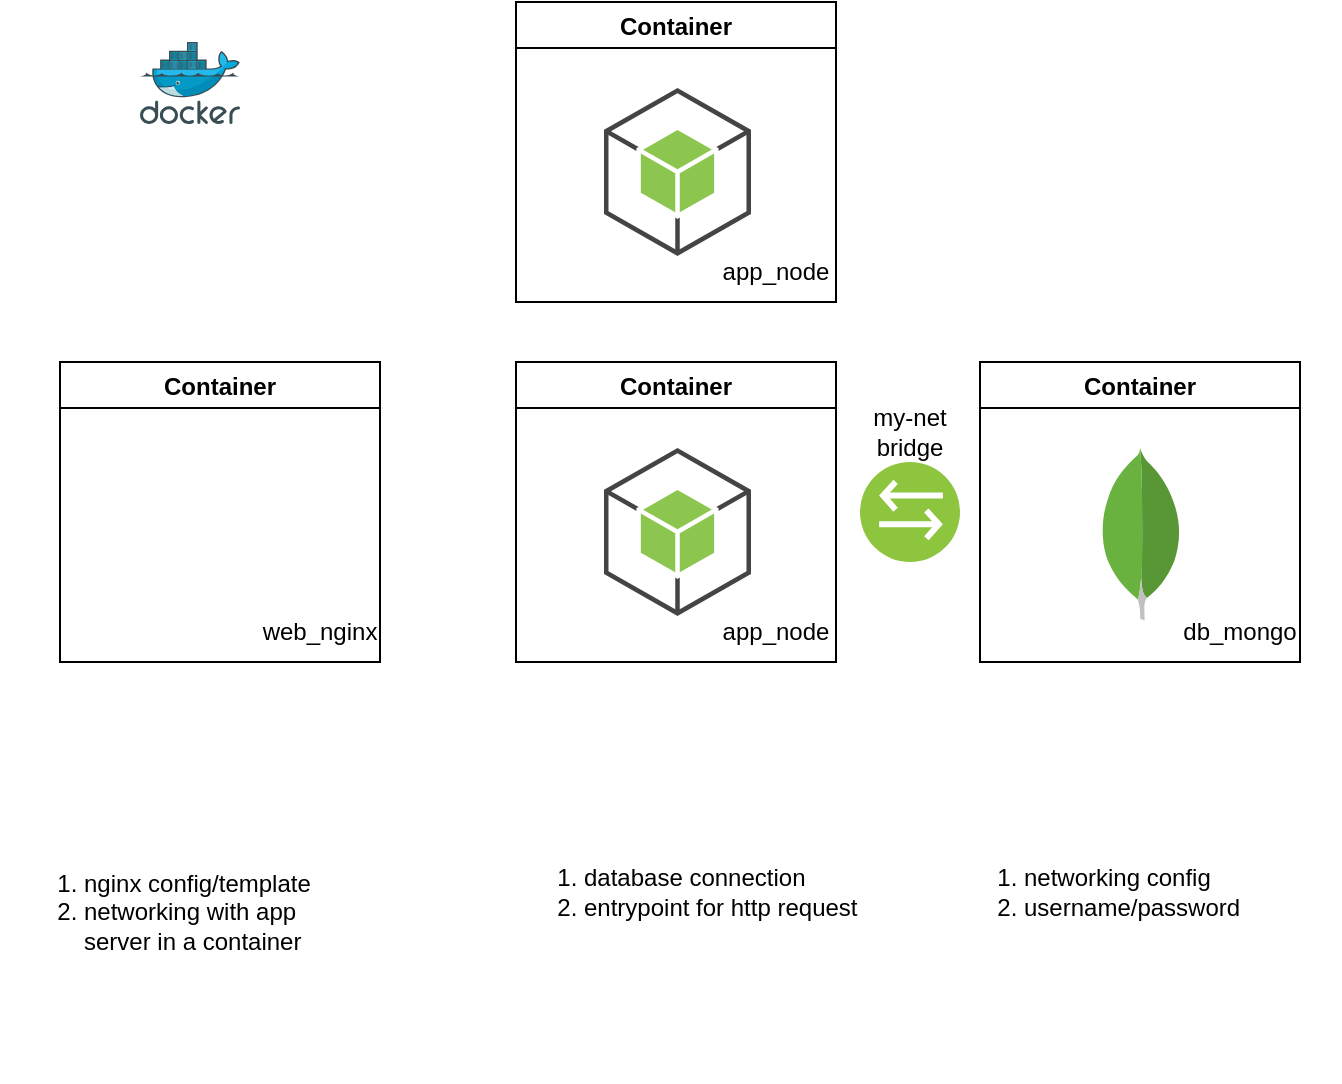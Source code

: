 <mxfile version="15.5.0" type="device"><diagram id="THpuUSiJ6IXhIf68HoCu" name="Page-1"><mxGraphModel dx="879" dy="628" grid="1" gridSize="10" guides="1" tooltips="1" connect="1" arrows="1" fold="1" page="1" pageScale="1" pageWidth="850" pageHeight="1100" math="0" shadow="0"><root><mxCell id="0"/><mxCell id="1" parent="0"/><mxCell id="onRG9ZItXVPnouSFnuym-2" value="" style="sketch=0;aspect=fixed;html=1;points=[];align=center;image;fontSize=12;image=img/lib/mscae/Docker.svg;" vertex="1" parent="1"><mxGeometry x="120" y="60" width="50" height="41" as="geometry"/></mxCell><mxCell id="onRG9ZItXVPnouSFnuym-3" value="Container" style="swimlane;" vertex="1" parent="1"><mxGeometry x="80" y="220" width="160" height="150" as="geometry"/></mxCell><mxCell id="onRG9ZItXVPnouSFnuym-1" value="" style="shape=image;html=1;verticalAlign=top;verticalLabelPosition=bottom;labelBackgroundColor=#ffffff;imageAspect=0;aspect=fixed;image=https://cdn4.iconfinder.com/data/icons/logos-brands-5/24/nginx-128.png" vertex="1" parent="onRG9ZItXVPnouSFnuym-3"><mxGeometry x="35" y="40" width="90" height="90" as="geometry"/></mxCell><mxCell id="onRG9ZItXVPnouSFnuym-19" value="&lt;div&gt;web_nginx&lt;/div&gt;" style="text;html=1;strokeColor=none;fillColor=none;align=center;verticalAlign=middle;whiteSpace=wrap;rounded=0;" vertex="1" parent="onRG9ZItXVPnouSFnuym-3"><mxGeometry x="100" y="120" width="60" height="30" as="geometry"/></mxCell><mxCell id="onRG9ZItXVPnouSFnuym-4" value="Container" style="swimlane;" vertex="1" parent="1"><mxGeometry x="308" y="220" width="160" height="150" as="geometry"/></mxCell><mxCell id="onRG9ZItXVPnouSFnuym-6" value="" style="outlineConnect=0;dashed=0;verticalLabelPosition=bottom;verticalAlign=top;align=center;html=1;shape=mxgraph.aws3.android;fillColor=#8CC64F;gradientColor=none;" vertex="1" parent="onRG9ZItXVPnouSFnuym-4"><mxGeometry x="44" y="43" width="73.5" height="84" as="geometry"/></mxCell><mxCell id="onRG9ZItXVPnouSFnuym-20" value="app_node" style="text;html=1;strokeColor=none;fillColor=none;align=center;verticalAlign=middle;whiteSpace=wrap;rounded=0;" vertex="1" parent="onRG9ZItXVPnouSFnuym-4"><mxGeometry x="100" y="120" width="60" height="30" as="geometry"/></mxCell><mxCell id="onRG9ZItXVPnouSFnuym-7" value="Container" style="swimlane;" vertex="1" parent="1"><mxGeometry x="540" y="220" width="160" height="150" as="geometry"/></mxCell><mxCell id="onRG9ZItXVPnouSFnuym-9" value="" style="dashed=0;outlineConnect=0;html=1;align=center;labelPosition=center;verticalLabelPosition=bottom;verticalAlign=top;shape=mxgraph.weblogos.mongodb" vertex="1" parent="onRG9ZItXVPnouSFnuym-7"><mxGeometry x="60" y="43" width="41.2" height="86.2" as="geometry"/></mxCell><mxCell id="onRG9ZItXVPnouSFnuym-21" value="db_mongo" style="text;html=1;strokeColor=none;fillColor=none;align=center;verticalAlign=middle;whiteSpace=wrap;rounded=0;" vertex="1" parent="onRG9ZItXVPnouSFnuym-7"><mxGeometry x="100" y="120" width="60" height="30" as="geometry"/></mxCell><mxCell id="onRG9ZItXVPnouSFnuym-11" value="" style="shape=image;html=1;verticalAlign=top;verticalLabelPosition=bottom;labelBackgroundColor=#ffffff;imageAspect=0;aspect=fixed;image=https://cdn2.iconfinder.com/data/icons/new-year-s-hand-drawn-basic/64/question_mark-128.png" vertex="1" parent="1"><mxGeometry x="240" y="250" width="68" height="68" as="geometry"/></mxCell><mxCell id="onRG9ZItXVPnouSFnuym-12" value="&lt;ol&gt;&lt;li&gt;nginx config/template&lt;/li&gt;&lt;li&gt;networking with app server in a container&lt;br&gt;&lt;/li&gt;&lt;/ol&gt;" style="text;html=1;strokeColor=none;fillColor=none;align=left;verticalAlign=middle;whiteSpace=wrap;rounded=0;" vertex="1" parent="1"><mxGeometry x="50" y="410" width="180" height="170" as="geometry"/></mxCell><mxCell id="onRG9ZItXVPnouSFnuym-13" value="&lt;ol&gt;&lt;li&gt;database connection&lt;br&gt;&lt;/li&gt;&lt;li&gt;entrypoint for http request&lt;br&gt;&lt;/li&gt;&lt;/ol&gt;" style="text;html=1;strokeColor=none;fillColor=none;align=left;verticalAlign=middle;whiteSpace=wrap;rounded=0;" vertex="1" parent="1"><mxGeometry x="300" y="400" width="200" height="170" as="geometry"/></mxCell><mxCell id="onRG9ZItXVPnouSFnuym-14" value="&lt;ol&gt;&lt;li&gt;networking config&lt;/li&gt;&lt;li&gt;username/password&lt;br&gt;&lt;/li&gt;&lt;/ol&gt;" style="text;html=1;strokeColor=none;fillColor=none;align=left;verticalAlign=middle;whiteSpace=wrap;rounded=0;" vertex="1" parent="1"><mxGeometry x="520" y="400" width="200" height="170" as="geometry"/></mxCell><mxCell id="onRG9ZItXVPnouSFnuym-15" value="" style="aspect=fixed;perimeter=ellipsePerimeter;html=1;align=center;shadow=0;dashed=0;fontColor=#4277BB;labelBackgroundColor=#ffffff;fontSize=12;spacingTop=3;image;image=img/lib/ibm/vpc/Bridge.svg;" vertex="1" parent="1"><mxGeometry x="480" y="270" width="50" height="50" as="geometry"/></mxCell><mxCell id="onRG9ZItXVPnouSFnuym-16" value="&lt;div&gt;my-net&lt;/div&gt;&lt;div&gt;bridge&lt;br&gt;&lt;/div&gt;" style="text;html=1;strokeColor=none;fillColor=none;align=center;verticalAlign=middle;whiteSpace=wrap;rounded=0;" vertex="1" parent="1"><mxGeometry x="475" y="240" width="60" height="30" as="geometry"/></mxCell><mxCell id="onRG9ZItXVPnouSFnuym-17" value="Container" style="swimlane;" vertex="1" parent="1"><mxGeometry x="308" y="40" width="160" height="150" as="geometry"/></mxCell><mxCell id="onRG9ZItXVPnouSFnuym-18" value="" style="outlineConnect=0;dashed=0;verticalLabelPosition=bottom;verticalAlign=top;align=center;html=1;shape=mxgraph.aws3.android;fillColor=#8CC64F;gradientColor=none;" vertex="1" parent="onRG9ZItXVPnouSFnuym-17"><mxGeometry x="44" y="43" width="73.5" height="84" as="geometry"/></mxCell><mxCell id="onRG9ZItXVPnouSFnuym-22" value="app_node" style="text;html=1;strokeColor=none;fillColor=none;align=center;verticalAlign=middle;whiteSpace=wrap;rounded=0;" vertex="1" parent="onRG9ZItXVPnouSFnuym-17"><mxGeometry x="100" y="120" width="60" height="30" as="geometry"/></mxCell></root></mxGraphModel></diagram></mxfile>